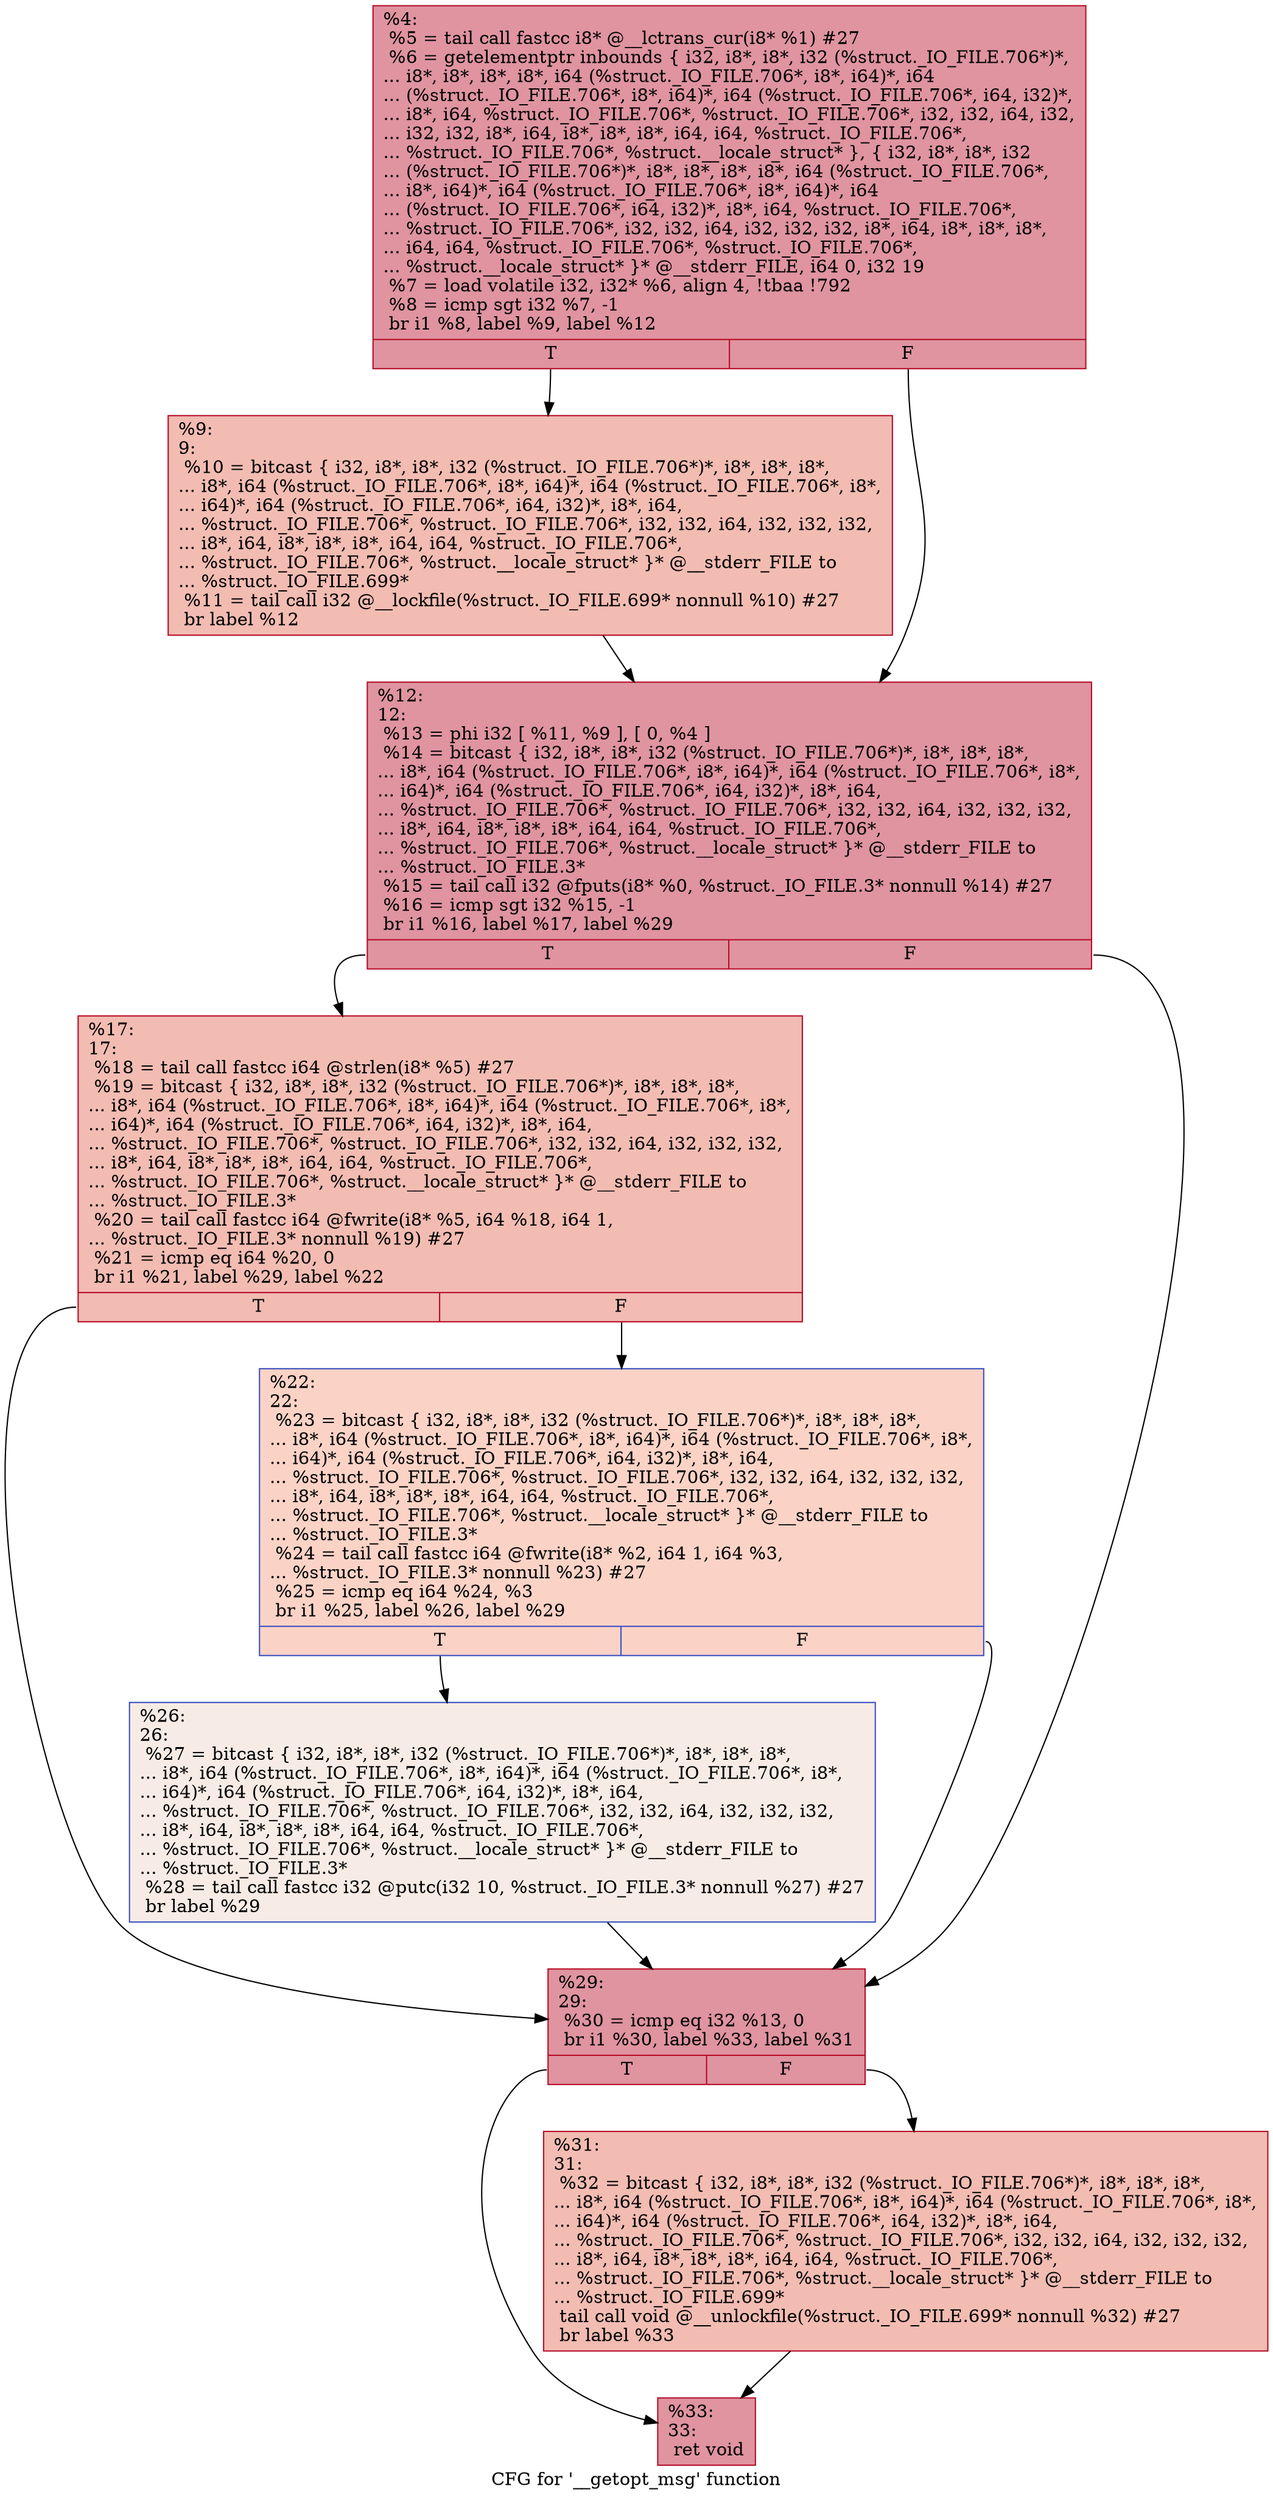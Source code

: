 digraph "CFG for '__getopt_msg' function" {
	label="CFG for '__getopt_msg' function";

	Node0x243a5f0 [shape=record,color="#b70d28ff", style=filled, fillcolor="#b70d2870",label="{%4:\l  %5 = tail call fastcc i8* @__lctrans_cur(i8* %1) #27\l  %6 = getelementptr inbounds \{ i32, i8*, i8*, i32 (%struct._IO_FILE.706*)*,\l... i8*, i8*, i8*, i8*, i64 (%struct._IO_FILE.706*, i8*, i64)*, i64\l... (%struct._IO_FILE.706*, i8*, i64)*, i64 (%struct._IO_FILE.706*, i64, i32)*,\l... i8*, i64, %struct._IO_FILE.706*, %struct._IO_FILE.706*, i32, i32, i64, i32,\l... i32, i32, i8*, i64, i8*, i8*, i8*, i64, i64, %struct._IO_FILE.706*,\l... %struct._IO_FILE.706*, %struct.__locale_struct* \}, \{ i32, i8*, i8*, i32\l... (%struct._IO_FILE.706*)*, i8*, i8*, i8*, i8*, i64 (%struct._IO_FILE.706*,\l... i8*, i64)*, i64 (%struct._IO_FILE.706*, i8*, i64)*, i64\l... (%struct._IO_FILE.706*, i64, i32)*, i8*, i64, %struct._IO_FILE.706*,\l... %struct._IO_FILE.706*, i32, i32, i64, i32, i32, i32, i8*, i64, i8*, i8*, i8*,\l... i64, i64, %struct._IO_FILE.706*, %struct._IO_FILE.706*,\l... %struct.__locale_struct* \}* @__stderr_FILE, i64 0, i32 19\l  %7 = load volatile i32, i32* %6, align 4, !tbaa !792\l  %8 = icmp sgt i32 %7, -1\l  br i1 %8, label %9, label %12\l|{<s0>T|<s1>F}}"];
	Node0x243a5f0:s0 -> Node0x243a640;
	Node0x243a5f0:s1 -> Node0x243a690;
	Node0x243a640 [shape=record,color="#b70d28ff", style=filled, fillcolor="#e1675170",label="{%9:\l9:                                                \l  %10 = bitcast \{ i32, i8*, i8*, i32 (%struct._IO_FILE.706*)*, i8*, i8*, i8*,\l... i8*, i64 (%struct._IO_FILE.706*, i8*, i64)*, i64 (%struct._IO_FILE.706*, i8*,\l... i64)*, i64 (%struct._IO_FILE.706*, i64, i32)*, i8*, i64,\l... %struct._IO_FILE.706*, %struct._IO_FILE.706*, i32, i32, i64, i32, i32, i32,\l... i8*, i64, i8*, i8*, i8*, i64, i64, %struct._IO_FILE.706*,\l... %struct._IO_FILE.706*, %struct.__locale_struct* \}* @__stderr_FILE to\l... %struct._IO_FILE.699*\l  %11 = tail call i32 @__lockfile(%struct._IO_FILE.699* nonnull %10) #27\l  br label %12\l}"];
	Node0x243a640 -> Node0x243a690;
	Node0x243a690 [shape=record,color="#b70d28ff", style=filled, fillcolor="#b70d2870",label="{%12:\l12:                                               \l  %13 = phi i32 [ %11, %9 ], [ 0, %4 ]\l  %14 = bitcast \{ i32, i8*, i8*, i32 (%struct._IO_FILE.706*)*, i8*, i8*, i8*,\l... i8*, i64 (%struct._IO_FILE.706*, i8*, i64)*, i64 (%struct._IO_FILE.706*, i8*,\l... i64)*, i64 (%struct._IO_FILE.706*, i64, i32)*, i8*, i64,\l... %struct._IO_FILE.706*, %struct._IO_FILE.706*, i32, i32, i64, i32, i32, i32,\l... i8*, i64, i8*, i8*, i8*, i64, i64, %struct._IO_FILE.706*,\l... %struct._IO_FILE.706*, %struct.__locale_struct* \}* @__stderr_FILE to\l... %struct._IO_FILE.3*\l  %15 = tail call i32 @fputs(i8* %0, %struct._IO_FILE.3* nonnull %14) #27\l  %16 = icmp sgt i32 %15, -1\l  br i1 %16, label %17, label %29\l|{<s0>T|<s1>F}}"];
	Node0x243a690:s0 -> Node0x243a6e0;
	Node0x243a690:s1 -> Node0x243a7d0;
	Node0x243a6e0 [shape=record,color="#b70d28ff", style=filled, fillcolor="#e1675170",label="{%17:\l17:                                               \l  %18 = tail call fastcc i64 @strlen(i8* %5) #27\l  %19 = bitcast \{ i32, i8*, i8*, i32 (%struct._IO_FILE.706*)*, i8*, i8*, i8*,\l... i8*, i64 (%struct._IO_FILE.706*, i8*, i64)*, i64 (%struct._IO_FILE.706*, i8*,\l... i64)*, i64 (%struct._IO_FILE.706*, i64, i32)*, i8*, i64,\l... %struct._IO_FILE.706*, %struct._IO_FILE.706*, i32, i32, i64, i32, i32, i32,\l... i8*, i64, i8*, i8*, i8*, i64, i64, %struct._IO_FILE.706*,\l... %struct._IO_FILE.706*, %struct.__locale_struct* \}* @__stderr_FILE to\l... %struct._IO_FILE.3*\l  %20 = tail call fastcc i64 @fwrite(i8* %5, i64 %18, i64 1,\l... %struct._IO_FILE.3* nonnull %19) #27\l  %21 = icmp eq i64 %20, 0\l  br i1 %21, label %29, label %22\l|{<s0>T|<s1>F}}"];
	Node0x243a6e0:s0 -> Node0x243a7d0;
	Node0x243a6e0:s1 -> Node0x243a730;
	Node0x243a730 [shape=record,color="#3d50c3ff", style=filled, fillcolor="#f59c7d70",label="{%22:\l22:                                               \l  %23 = bitcast \{ i32, i8*, i8*, i32 (%struct._IO_FILE.706*)*, i8*, i8*, i8*,\l... i8*, i64 (%struct._IO_FILE.706*, i8*, i64)*, i64 (%struct._IO_FILE.706*, i8*,\l... i64)*, i64 (%struct._IO_FILE.706*, i64, i32)*, i8*, i64,\l... %struct._IO_FILE.706*, %struct._IO_FILE.706*, i32, i32, i64, i32, i32, i32,\l... i8*, i64, i8*, i8*, i8*, i64, i64, %struct._IO_FILE.706*,\l... %struct._IO_FILE.706*, %struct.__locale_struct* \}* @__stderr_FILE to\l... %struct._IO_FILE.3*\l  %24 = tail call fastcc i64 @fwrite(i8* %2, i64 1, i64 %3,\l... %struct._IO_FILE.3* nonnull %23) #27\l  %25 = icmp eq i64 %24, %3\l  br i1 %25, label %26, label %29\l|{<s0>T|<s1>F}}"];
	Node0x243a730:s0 -> Node0x243a780;
	Node0x243a730:s1 -> Node0x243a7d0;
	Node0x243a780 [shape=record,color="#3d50c3ff", style=filled, fillcolor="#ecd3c570",label="{%26:\l26:                                               \l  %27 = bitcast \{ i32, i8*, i8*, i32 (%struct._IO_FILE.706*)*, i8*, i8*, i8*,\l... i8*, i64 (%struct._IO_FILE.706*, i8*, i64)*, i64 (%struct._IO_FILE.706*, i8*,\l... i64)*, i64 (%struct._IO_FILE.706*, i64, i32)*, i8*, i64,\l... %struct._IO_FILE.706*, %struct._IO_FILE.706*, i32, i32, i64, i32, i32, i32,\l... i8*, i64, i8*, i8*, i8*, i64, i64, %struct._IO_FILE.706*,\l... %struct._IO_FILE.706*, %struct.__locale_struct* \}* @__stderr_FILE to\l... %struct._IO_FILE.3*\l  %28 = tail call fastcc i32 @putc(i32 10, %struct._IO_FILE.3* nonnull %27) #27\l  br label %29\l}"];
	Node0x243a780 -> Node0x243a7d0;
	Node0x243a7d0 [shape=record,color="#b70d28ff", style=filled, fillcolor="#b70d2870",label="{%29:\l29:                                               \l  %30 = icmp eq i32 %13, 0\l  br i1 %30, label %33, label %31\l|{<s0>T|<s1>F}}"];
	Node0x243a7d0:s0 -> Node0x243a870;
	Node0x243a7d0:s1 -> Node0x243a820;
	Node0x243a820 [shape=record,color="#b70d28ff", style=filled, fillcolor="#e1675170",label="{%31:\l31:                                               \l  %32 = bitcast \{ i32, i8*, i8*, i32 (%struct._IO_FILE.706*)*, i8*, i8*, i8*,\l... i8*, i64 (%struct._IO_FILE.706*, i8*, i64)*, i64 (%struct._IO_FILE.706*, i8*,\l... i64)*, i64 (%struct._IO_FILE.706*, i64, i32)*, i8*, i64,\l... %struct._IO_FILE.706*, %struct._IO_FILE.706*, i32, i32, i64, i32, i32, i32,\l... i8*, i64, i8*, i8*, i8*, i64, i64, %struct._IO_FILE.706*,\l... %struct._IO_FILE.706*, %struct.__locale_struct* \}* @__stderr_FILE to\l... %struct._IO_FILE.699*\l  tail call void @__unlockfile(%struct._IO_FILE.699* nonnull %32) #27\l  br label %33\l}"];
	Node0x243a820 -> Node0x243a870;
	Node0x243a870 [shape=record,color="#b70d28ff", style=filled, fillcolor="#b70d2870",label="{%33:\l33:                                               \l  ret void\l}"];
}
